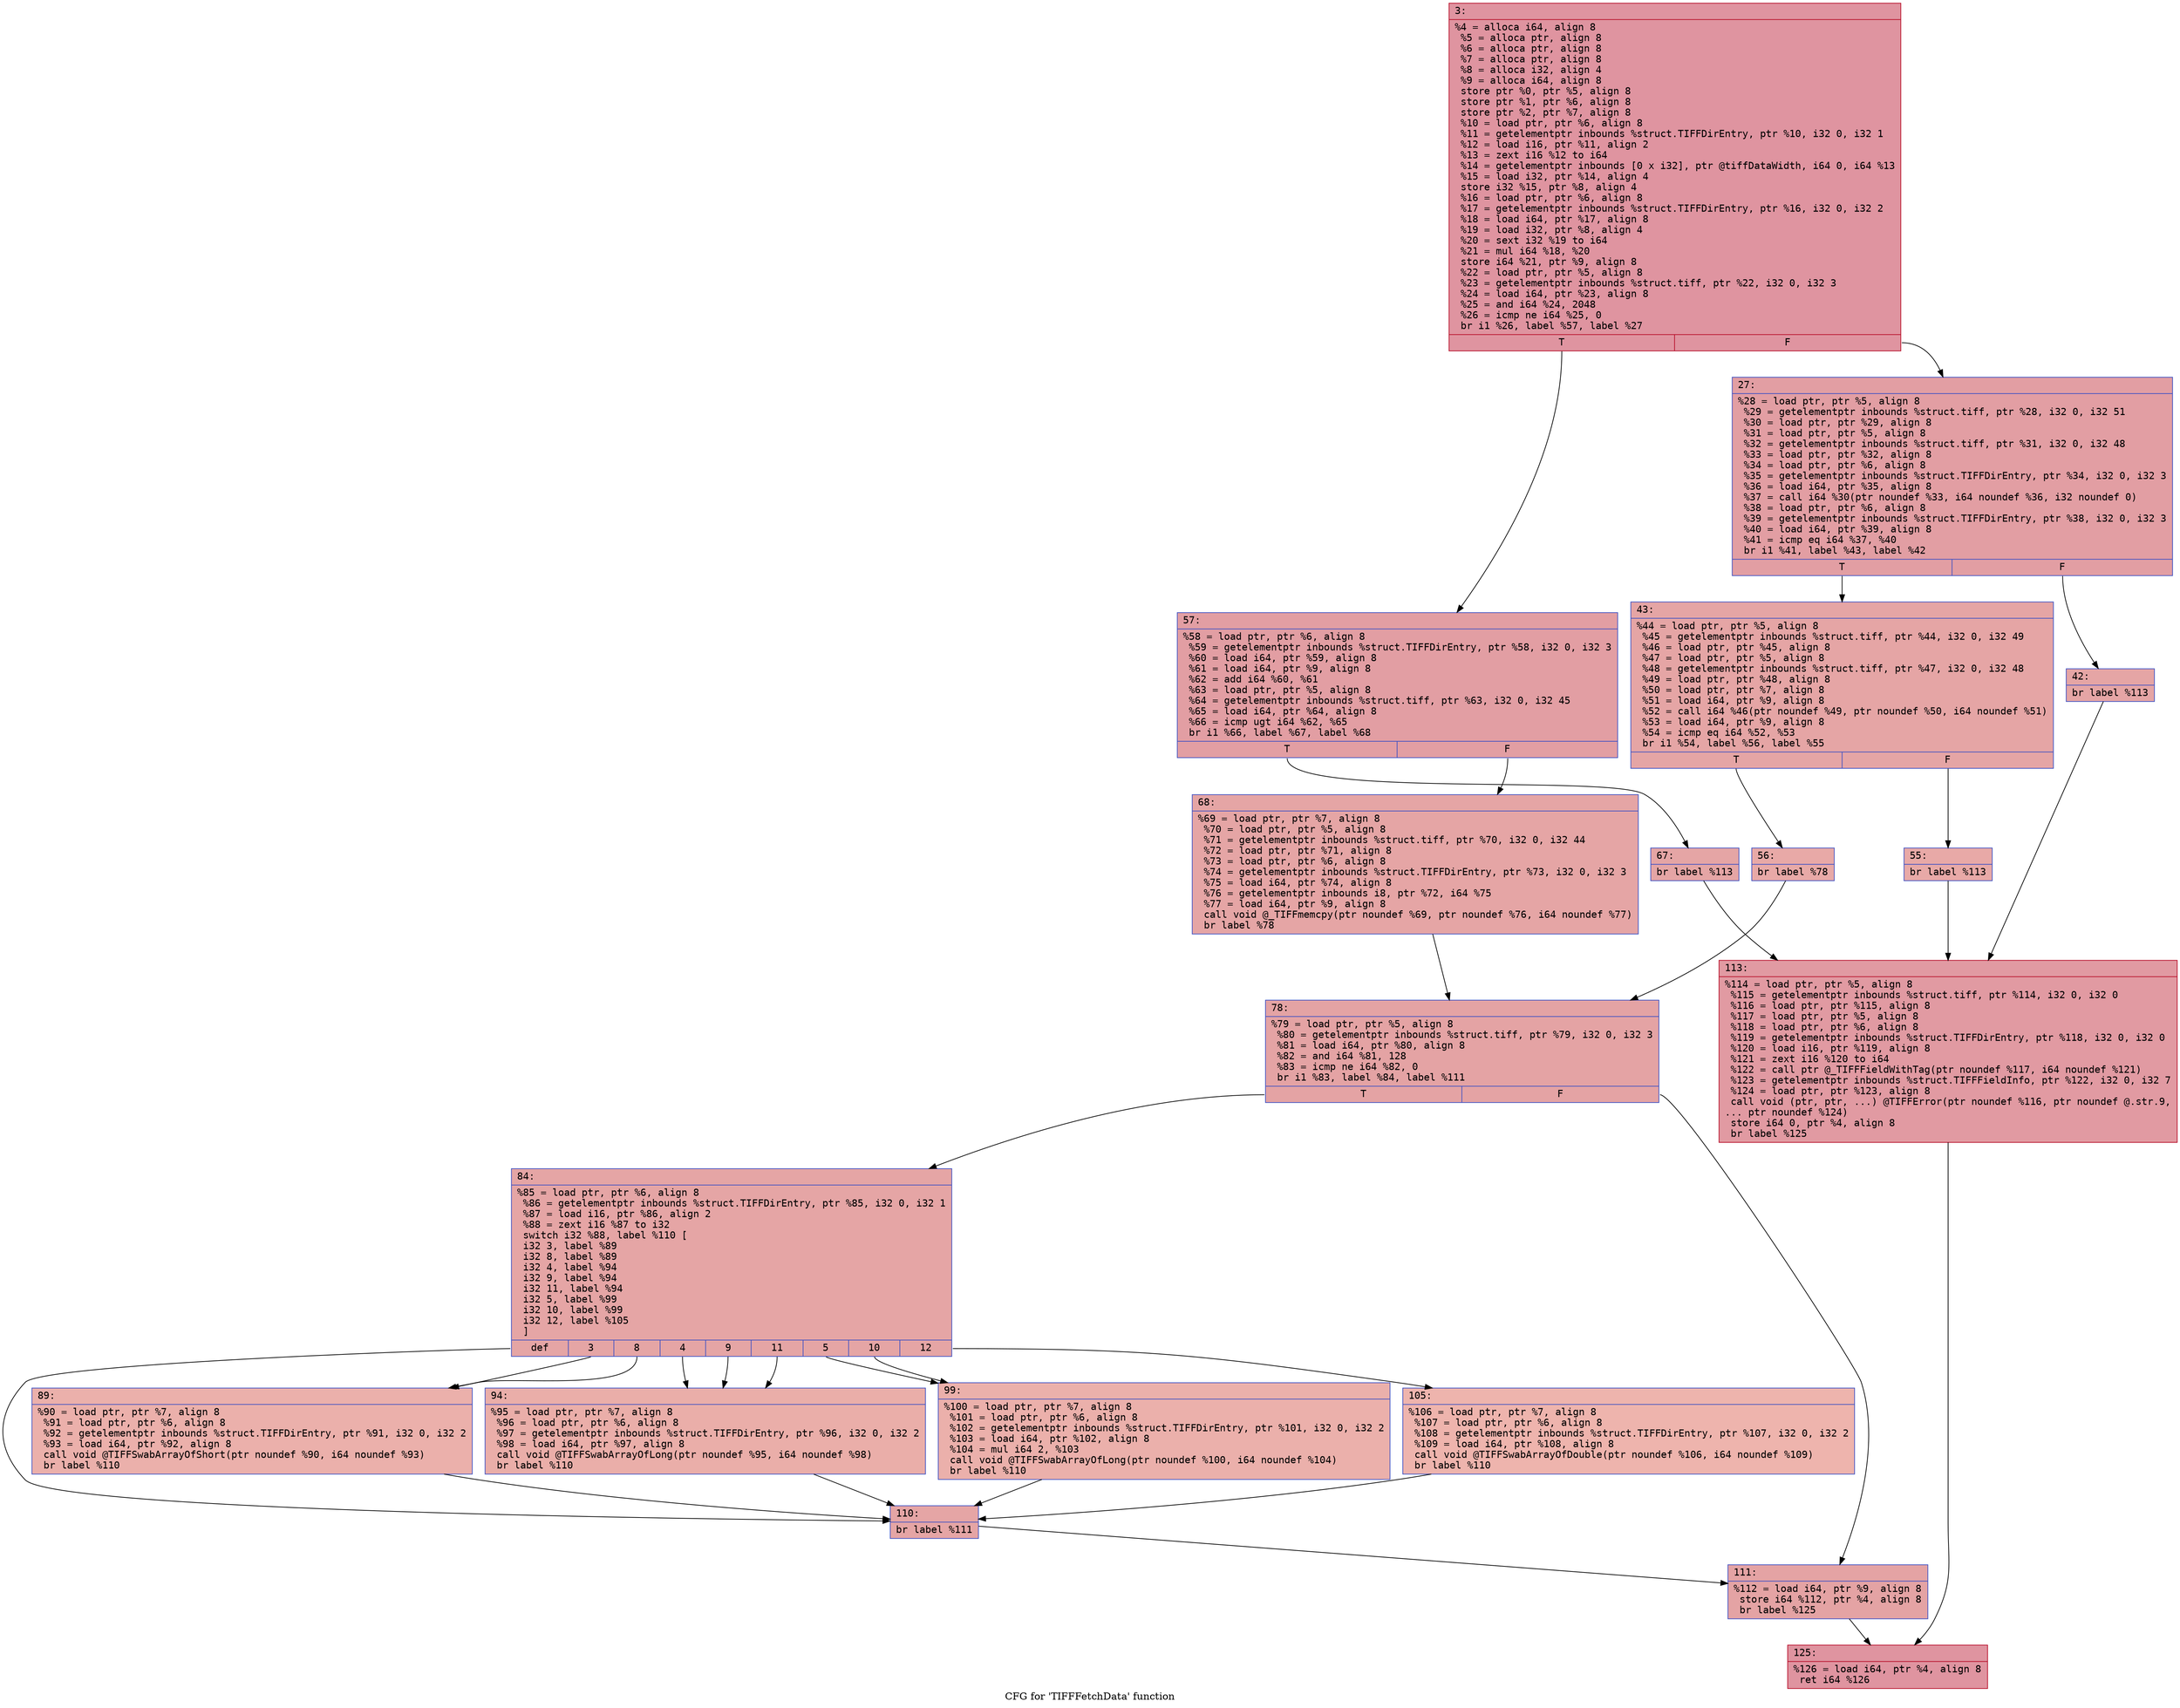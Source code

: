 digraph "CFG for 'TIFFFetchData' function" {
	label="CFG for 'TIFFFetchData' function";

	Node0x600003042c60 [shape=record,color="#b70d28ff", style=filled, fillcolor="#b70d2870" fontname="Courier",label="{3:\l|  %4 = alloca i64, align 8\l  %5 = alloca ptr, align 8\l  %6 = alloca ptr, align 8\l  %7 = alloca ptr, align 8\l  %8 = alloca i32, align 4\l  %9 = alloca i64, align 8\l  store ptr %0, ptr %5, align 8\l  store ptr %1, ptr %6, align 8\l  store ptr %2, ptr %7, align 8\l  %10 = load ptr, ptr %6, align 8\l  %11 = getelementptr inbounds %struct.TIFFDirEntry, ptr %10, i32 0, i32 1\l  %12 = load i16, ptr %11, align 2\l  %13 = zext i16 %12 to i64\l  %14 = getelementptr inbounds [0 x i32], ptr @tiffDataWidth, i64 0, i64 %13\l  %15 = load i32, ptr %14, align 4\l  store i32 %15, ptr %8, align 4\l  %16 = load ptr, ptr %6, align 8\l  %17 = getelementptr inbounds %struct.TIFFDirEntry, ptr %16, i32 0, i32 2\l  %18 = load i64, ptr %17, align 8\l  %19 = load i32, ptr %8, align 4\l  %20 = sext i32 %19 to i64\l  %21 = mul i64 %18, %20\l  store i64 %21, ptr %9, align 8\l  %22 = load ptr, ptr %5, align 8\l  %23 = getelementptr inbounds %struct.tiff, ptr %22, i32 0, i32 3\l  %24 = load i64, ptr %23, align 8\l  %25 = and i64 %24, 2048\l  %26 = icmp ne i64 %25, 0\l  br i1 %26, label %57, label %27\l|{<s0>T|<s1>F}}"];
	Node0x600003042c60:s0 -> Node0x600003042e40[tooltip="3 -> 57\nProbability 50.00%" ];
	Node0x600003042c60:s1 -> Node0x600003042cb0[tooltip="3 -> 27\nProbability 50.00%" ];
	Node0x600003042cb0 [shape=record,color="#3d50c3ff", style=filled, fillcolor="#be242e70" fontname="Courier",label="{27:\l|  %28 = load ptr, ptr %5, align 8\l  %29 = getelementptr inbounds %struct.tiff, ptr %28, i32 0, i32 51\l  %30 = load ptr, ptr %29, align 8\l  %31 = load ptr, ptr %5, align 8\l  %32 = getelementptr inbounds %struct.tiff, ptr %31, i32 0, i32 48\l  %33 = load ptr, ptr %32, align 8\l  %34 = load ptr, ptr %6, align 8\l  %35 = getelementptr inbounds %struct.TIFFDirEntry, ptr %34, i32 0, i32 3\l  %36 = load i64, ptr %35, align 8\l  %37 = call i64 %30(ptr noundef %33, i64 noundef %36, i32 noundef 0)\l  %38 = load ptr, ptr %6, align 8\l  %39 = getelementptr inbounds %struct.TIFFDirEntry, ptr %38, i32 0, i32 3\l  %40 = load i64, ptr %39, align 8\l  %41 = icmp eq i64 %37, %40\l  br i1 %41, label %43, label %42\l|{<s0>T|<s1>F}}"];
	Node0x600003042cb0:s0 -> Node0x600003042d50[tooltip="27 -> 43\nProbability 50.00%" ];
	Node0x600003042cb0:s1 -> Node0x600003042d00[tooltip="27 -> 42\nProbability 50.00%" ];
	Node0x600003042d00 [shape=record,color="#3d50c3ff", style=filled, fillcolor="#c5333470" fontname="Courier",label="{42:\l|  br label %113\l}"];
	Node0x600003042d00 -> Node0x6000030431b0[tooltip="42 -> 113\nProbability 100.00%" ];
	Node0x600003042d50 [shape=record,color="#3d50c3ff", style=filled, fillcolor="#c5333470" fontname="Courier",label="{43:\l|  %44 = load ptr, ptr %5, align 8\l  %45 = getelementptr inbounds %struct.tiff, ptr %44, i32 0, i32 49\l  %46 = load ptr, ptr %45, align 8\l  %47 = load ptr, ptr %5, align 8\l  %48 = getelementptr inbounds %struct.tiff, ptr %47, i32 0, i32 48\l  %49 = load ptr, ptr %48, align 8\l  %50 = load ptr, ptr %7, align 8\l  %51 = load i64, ptr %9, align 8\l  %52 = call i64 %46(ptr noundef %49, ptr noundef %50, i64 noundef %51)\l  %53 = load i64, ptr %9, align 8\l  %54 = icmp eq i64 %52, %53\l  br i1 %54, label %56, label %55\l|{<s0>T|<s1>F}}"];
	Node0x600003042d50:s0 -> Node0x600003042df0[tooltip="43 -> 56\nProbability 50.00%" ];
	Node0x600003042d50:s1 -> Node0x600003042da0[tooltip="43 -> 55\nProbability 50.00%" ];
	Node0x600003042da0 [shape=record,color="#3d50c3ff", style=filled, fillcolor="#ca3b3770" fontname="Courier",label="{55:\l|  br label %113\l}"];
	Node0x600003042da0 -> Node0x6000030431b0[tooltip="55 -> 113\nProbability 100.00%" ];
	Node0x600003042df0 [shape=record,color="#3d50c3ff", style=filled, fillcolor="#ca3b3770" fontname="Courier",label="{56:\l|  br label %78\l}"];
	Node0x600003042df0 -> Node0x600003042f30[tooltip="56 -> 78\nProbability 100.00%" ];
	Node0x600003042e40 [shape=record,color="#3d50c3ff", style=filled, fillcolor="#be242e70" fontname="Courier",label="{57:\l|  %58 = load ptr, ptr %6, align 8\l  %59 = getelementptr inbounds %struct.TIFFDirEntry, ptr %58, i32 0, i32 3\l  %60 = load i64, ptr %59, align 8\l  %61 = load i64, ptr %9, align 8\l  %62 = add i64 %60, %61\l  %63 = load ptr, ptr %5, align 8\l  %64 = getelementptr inbounds %struct.tiff, ptr %63, i32 0, i32 45\l  %65 = load i64, ptr %64, align 8\l  %66 = icmp ugt i64 %62, %65\l  br i1 %66, label %67, label %68\l|{<s0>T|<s1>F}}"];
	Node0x600003042e40:s0 -> Node0x600003042e90[tooltip="57 -> 67\nProbability 50.00%" ];
	Node0x600003042e40:s1 -> Node0x600003042ee0[tooltip="57 -> 68\nProbability 50.00%" ];
	Node0x600003042e90 [shape=record,color="#3d50c3ff", style=filled, fillcolor="#c5333470" fontname="Courier",label="{67:\l|  br label %113\l}"];
	Node0x600003042e90 -> Node0x6000030431b0[tooltip="67 -> 113\nProbability 100.00%" ];
	Node0x600003042ee0 [shape=record,color="#3d50c3ff", style=filled, fillcolor="#c5333470" fontname="Courier",label="{68:\l|  %69 = load ptr, ptr %7, align 8\l  %70 = load ptr, ptr %5, align 8\l  %71 = getelementptr inbounds %struct.tiff, ptr %70, i32 0, i32 44\l  %72 = load ptr, ptr %71, align 8\l  %73 = load ptr, ptr %6, align 8\l  %74 = getelementptr inbounds %struct.TIFFDirEntry, ptr %73, i32 0, i32 3\l  %75 = load i64, ptr %74, align 8\l  %76 = getelementptr inbounds i8, ptr %72, i64 %75\l  %77 = load i64, ptr %9, align 8\l  call void @_TIFFmemcpy(ptr noundef %69, ptr noundef %76, i64 noundef %77)\l  br label %78\l}"];
	Node0x600003042ee0 -> Node0x600003042f30[tooltip="68 -> 78\nProbability 100.00%" ];
	Node0x600003042f30 [shape=record,color="#3d50c3ff", style=filled, fillcolor="#c32e3170" fontname="Courier",label="{78:\l|  %79 = load ptr, ptr %5, align 8\l  %80 = getelementptr inbounds %struct.tiff, ptr %79, i32 0, i32 3\l  %81 = load i64, ptr %80, align 8\l  %82 = and i64 %81, 128\l  %83 = icmp ne i64 %82, 0\l  br i1 %83, label %84, label %111\l|{<s0>T|<s1>F}}"];
	Node0x600003042f30:s0 -> Node0x600003042f80[tooltip="78 -> 84\nProbability 50.00%" ];
	Node0x600003042f30:s1 -> Node0x600003043160[tooltip="78 -> 111\nProbability 50.00%" ];
	Node0x600003042f80 [shape=record,color="#3d50c3ff", style=filled, fillcolor="#c5333470" fontname="Courier",label="{84:\l|  %85 = load ptr, ptr %6, align 8\l  %86 = getelementptr inbounds %struct.TIFFDirEntry, ptr %85, i32 0, i32 1\l  %87 = load i16, ptr %86, align 2\l  %88 = zext i16 %87 to i32\l  switch i32 %88, label %110 [\l    i32 3, label %89\l    i32 8, label %89\l    i32 4, label %94\l    i32 9, label %94\l    i32 11, label %94\l    i32 5, label %99\l    i32 10, label %99\l    i32 12, label %105\l  ]\l|{<s0>def|<s1>3|<s2>8|<s3>4|<s4>9|<s5>11|<s6>5|<s7>10|<s8>12}}"];
	Node0x600003042f80:s0 -> Node0x600003043110[tooltip="84 -> 110\nProbability 11.11%" ];
	Node0x600003042f80:s1 -> Node0x600003042fd0[tooltip="84 -> 89\nProbability 22.22%" ];
	Node0x600003042f80:s2 -> Node0x600003042fd0[tooltip="84 -> 89\nProbability 22.22%" ];
	Node0x600003042f80:s3 -> Node0x600003043020[tooltip="84 -> 94\nProbability 33.33%" ];
	Node0x600003042f80:s4 -> Node0x600003043020[tooltip="84 -> 94\nProbability 33.33%" ];
	Node0x600003042f80:s5 -> Node0x600003043020[tooltip="84 -> 94\nProbability 33.33%" ];
	Node0x600003042f80:s6 -> Node0x600003043070[tooltip="84 -> 99\nProbability 22.22%" ];
	Node0x600003042f80:s7 -> Node0x600003043070[tooltip="84 -> 99\nProbability 22.22%" ];
	Node0x600003042f80:s8 -> Node0x6000030430c0[tooltip="84 -> 105\nProbability 11.11%" ];
	Node0x600003042fd0 [shape=record,color="#3d50c3ff", style=filled, fillcolor="#d24b4070" fontname="Courier",label="{89:\l|  %90 = load ptr, ptr %7, align 8\l  %91 = load ptr, ptr %6, align 8\l  %92 = getelementptr inbounds %struct.TIFFDirEntry, ptr %91, i32 0, i32 2\l  %93 = load i64, ptr %92, align 8\l  call void @TIFFSwabArrayOfShort(ptr noundef %90, i64 noundef %93)\l  br label %110\l}"];
	Node0x600003042fd0 -> Node0x600003043110[tooltip="89 -> 110\nProbability 100.00%" ];
	Node0x600003043020 [shape=record,color="#3d50c3ff", style=filled, fillcolor="#d0473d70" fontname="Courier",label="{94:\l|  %95 = load ptr, ptr %7, align 8\l  %96 = load ptr, ptr %6, align 8\l  %97 = getelementptr inbounds %struct.TIFFDirEntry, ptr %96, i32 0, i32 2\l  %98 = load i64, ptr %97, align 8\l  call void @TIFFSwabArrayOfLong(ptr noundef %95, i64 noundef %98)\l  br label %110\l}"];
	Node0x600003043020 -> Node0x600003043110[tooltip="94 -> 110\nProbability 100.00%" ];
	Node0x600003043070 [shape=record,color="#3d50c3ff", style=filled, fillcolor="#d24b4070" fontname="Courier",label="{99:\l|  %100 = load ptr, ptr %7, align 8\l  %101 = load ptr, ptr %6, align 8\l  %102 = getelementptr inbounds %struct.TIFFDirEntry, ptr %101, i32 0, i32 2\l  %103 = load i64, ptr %102, align 8\l  %104 = mul i64 2, %103\l  call void @TIFFSwabArrayOfLong(ptr noundef %100, i64 noundef %104)\l  br label %110\l}"];
	Node0x600003043070 -> Node0x600003043110[tooltip="99 -> 110\nProbability 100.00%" ];
	Node0x6000030430c0 [shape=record,color="#3d50c3ff", style=filled, fillcolor="#d8564670" fontname="Courier",label="{105:\l|  %106 = load ptr, ptr %7, align 8\l  %107 = load ptr, ptr %6, align 8\l  %108 = getelementptr inbounds %struct.TIFFDirEntry, ptr %107, i32 0, i32 2\l  %109 = load i64, ptr %108, align 8\l  call void @TIFFSwabArrayOfDouble(ptr noundef %106, i64 noundef %109)\l  br label %110\l}"];
	Node0x6000030430c0 -> Node0x600003043110[tooltip="105 -> 110\nProbability 100.00%" ];
	Node0x600003043110 [shape=record,color="#3d50c3ff", style=filled, fillcolor="#c5333470" fontname="Courier",label="{110:\l|  br label %111\l}"];
	Node0x600003043110 -> Node0x600003043160[tooltip="110 -> 111\nProbability 100.00%" ];
	Node0x600003043160 [shape=record,color="#3d50c3ff", style=filled, fillcolor="#c32e3170" fontname="Courier",label="{111:\l|  %112 = load i64, ptr %9, align 8\l  store i64 %112, ptr %4, align 8\l  br label %125\l}"];
	Node0x600003043160 -> Node0x600003043200[tooltip="111 -> 125\nProbability 100.00%" ];
	Node0x6000030431b0 [shape=record,color="#b70d28ff", style=filled, fillcolor="#bb1b2c70" fontname="Courier",label="{113:\l|  %114 = load ptr, ptr %5, align 8\l  %115 = getelementptr inbounds %struct.tiff, ptr %114, i32 0, i32 0\l  %116 = load ptr, ptr %115, align 8\l  %117 = load ptr, ptr %5, align 8\l  %118 = load ptr, ptr %6, align 8\l  %119 = getelementptr inbounds %struct.TIFFDirEntry, ptr %118, i32 0, i32 0\l  %120 = load i16, ptr %119, align 8\l  %121 = zext i16 %120 to i64\l  %122 = call ptr @_TIFFFieldWithTag(ptr noundef %117, i64 noundef %121)\l  %123 = getelementptr inbounds %struct.TIFFFieldInfo, ptr %122, i32 0, i32 7\l  %124 = load ptr, ptr %123, align 8\l  call void (ptr, ptr, ...) @TIFFError(ptr noundef %116, ptr noundef @.str.9,\l... ptr noundef %124)\l  store i64 0, ptr %4, align 8\l  br label %125\l}"];
	Node0x6000030431b0 -> Node0x600003043200[tooltip="113 -> 125\nProbability 100.00%" ];
	Node0x600003043200 [shape=record,color="#b70d28ff", style=filled, fillcolor="#b70d2870" fontname="Courier",label="{125:\l|  %126 = load i64, ptr %4, align 8\l  ret i64 %126\l}"];
}
